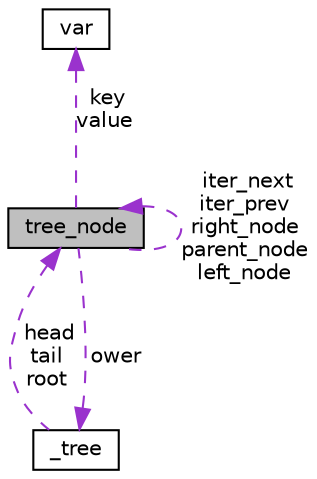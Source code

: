 digraph "tree_node"
{
  edge [fontname="Helvetica",fontsize="10",labelfontname="Helvetica",labelfontsize="10"];
  node [fontname="Helvetica",fontsize="10",shape=record];
  Node1 [label="tree_node",height=0.2,width=0.4,color="black", fillcolor="grey75", style="filled", fontcolor="black"];
  Node1 -> Node1 [dir="back",color="darkorchid3",fontsize="10",style="dashed",label=" iter_next\niter_prev\nright_node\nparent_node\nleft_node" ,fontname="Helvetica"];
  Node2 -> Node1 [dir="back",color="darkorchid3",fontsize="10",style="dashed",label=" ower" ,fontname="Helvetica"];
  Node2 [label="_tree",height=0.2,width=0.4,color="black", fillcolor="white", style="filled",URL="$struct__tree.html"];
  Node1 -> Node2 [dir="back",color="darkorchid3",fontsize="10",style="dashed",label=" head\ntail\nroot" ,fontname="Helvetica"];
  Node3 -> Node1 [dir="back",color="darkorchid3",fontsize="10",style="dashed",label=" key\nvalue" ,fontname="Helvetica"];
  Node3 [label="var",height=0.2,width=0.4,color="black", fillcolor="white", style="filled",URL="$unionvar.html"];
}

